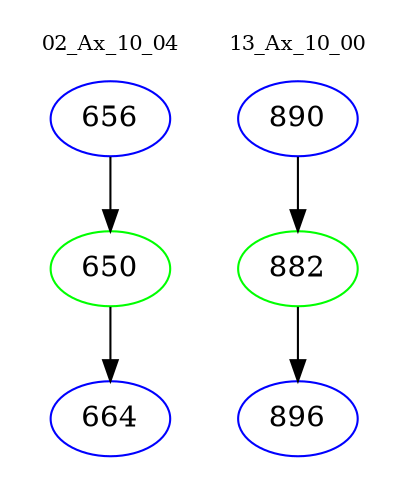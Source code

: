 digraph{
subgraph cluster_0 {
color = white
label = "02_Ax_10_04";
fontsize=10;
T0_656 [label="656", color="blue"]
T0_656 -> T0_650 [color="black"]
T0_650 [label="650", color="green"]
T0_650 -> T0_664 [color="black"]
T0_664 [label="664", color="blue"]
}
subgraph cluster_1 {
color = white
label = "13_Ax_10_00";
fontsize=10;
T1_890 [label="890", color="blue"]
T1_890 -> T1_882 [color="black"]
T1_882 [label="882", color="green"]
T1_882 -> T1_896 [color="black"]
T1_896 [label="896", color="blue"]
}
}
